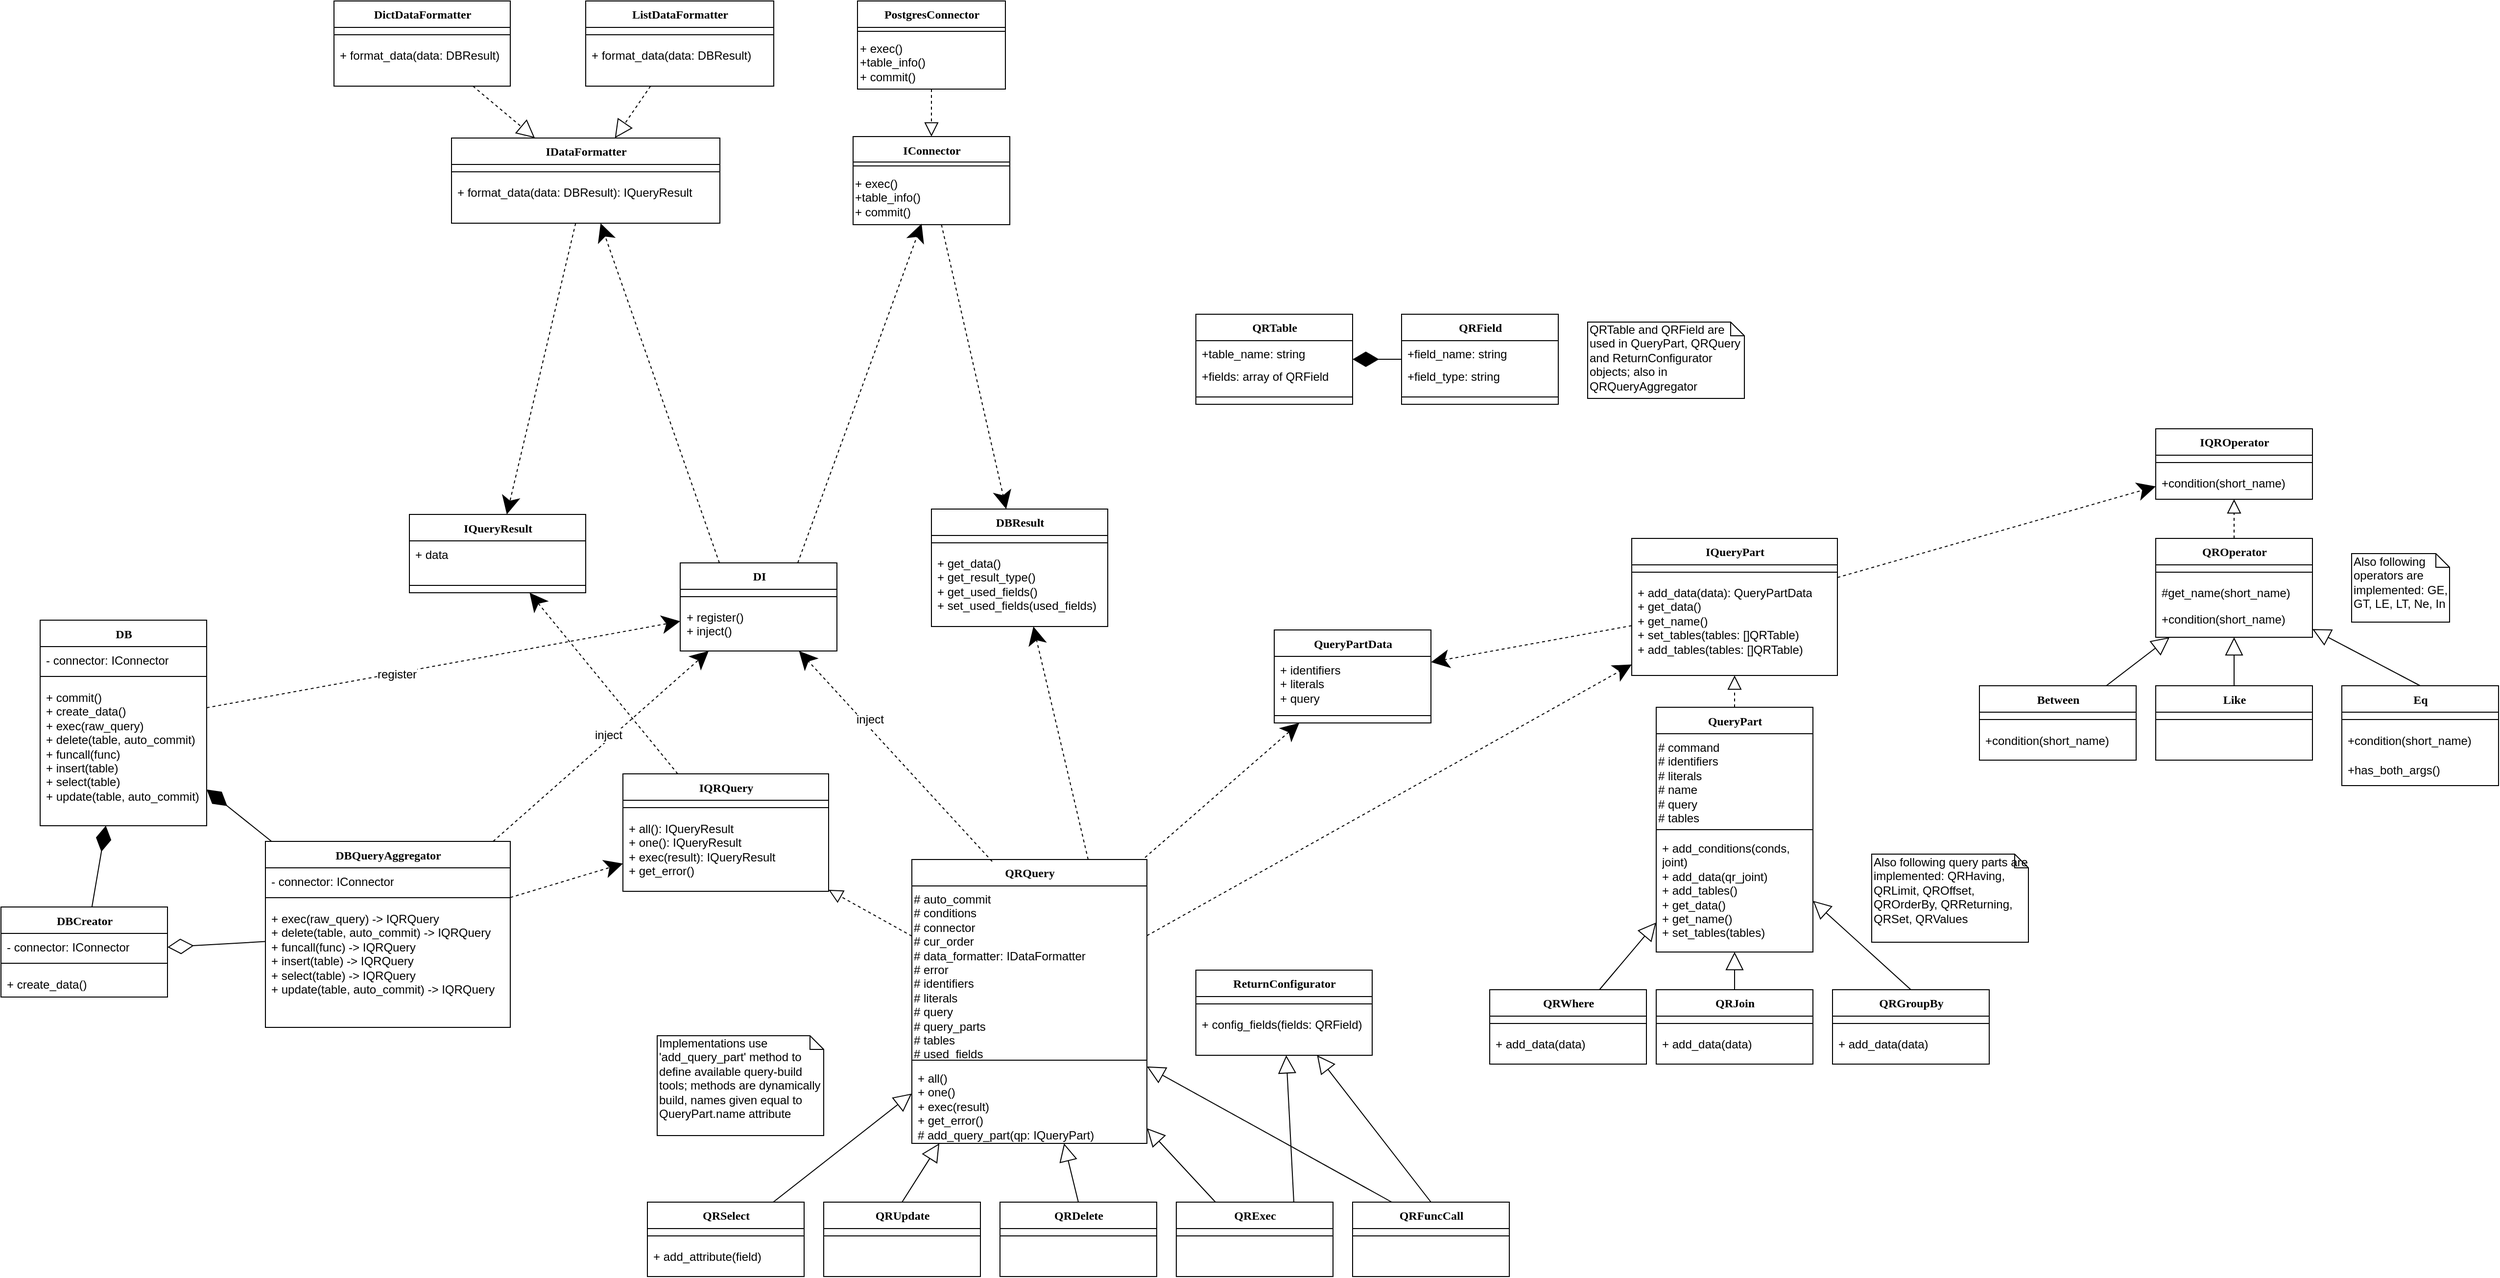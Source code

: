 <mxfile version="12.3.2" type="device" pages="1"><diagram name="Page-1" id="9f46799a-70d6-7492-0946-bef42562c5a5"><mxGraphModel dx="5689" dy="1563" grid="1" gridSize="10" guides="1" tooltips="1" connect="1" arrows="1" fold="1" page="1" pageScale="1" pageWidth="1100" pageHeight="850" background="#ffffff" math="0" shadow="0"><root><mxCell id="0"/><mxCell id="1" parent="0"/><mxCell id="AoSG_NQeipGCP_fkblo--106" value="" style="endArrow=diamondThin;endFill=0;endSize=24;html=1;" edge="1" parent="1" source="AoSG_NQeipGCP_fkblo--92" target="AoSG_NQeipGCP_fkblo--96"><mxGeometry width="160" relative="1" as="geometry"><mxPoint x="-832.789" y="810" as="sourcePoint"/><mxPoint x="-720" y="858" as="targetPoint"/></mxGeometry></mxCell><mxCell id="78961159f06e98e8-17" value="IConnector" style="swimlane;html=1;fontStyle=1;align=center;verticalAlign=top;childLayout=stackLayout;horizontal=1;startSize=26;horizontalStack=0;resizeParent=1;resizeLast=0;collapsible=1;marginBottom=0;swimlaneFillColor=#ffffff;rounded=0;shadow=0;comic=0;labelBackgroundColor=none;strokeWidth=1;fillColor=none;fontFamily=Verdana;fontSize=12" parent="1" vertex="1"><mxGeometry x="-300" y="138.5" width="160" height="90" as="geometry"/></mxCell><mxCell id="78961159f06e98e8-19" value="" style="line;html=1;strokeWidth=1;fillColor=none;align=left;verticalAlign=middle;spacingTop=-1;spacingLeft=3;spacingRight=3;rotatable=0;labelPosition=right;points=[];portConstraint=eastwest;" parent="78961159f06e98e8-17" vertex="1"><mxGeometry y="26" width="160" height="8" as="geometry"/></mxCell><mxCell id="AoSG_NQeipGCP_fkblo--125" value="&lt;span style=&quot;white-space: normal&quot;&gt;+ exec()&lt;br&gt;&lt;/span&gt;&lt;span style=&quot;white-space: normal&quot;&gt;+table_info()&lt;br&gt;&lt;/span&gt;&lt;span style=&quot;white-space: normal&quot;&gt;+ commit()&lt;br&gt;&lt;/span&gt;" style="text;html=1;" vertex="1" parent="78961159f06e98e8-17"><mxGeometry y="34" width="160" height="55" as="geometry"/></mxCell><mxCell id="78961159f06e98e8-30" value="PostgresConnector" style="swimlane;html=1;fontStyle=1;align=center;verticalAlign=top;childLayout=stackLayout;horizontal=1;startSize=27;horizontalStack=0;resizeParent=1;resizeLast=0;collapsible=1;marginBottom=0;swimlaneFillColor=#ffffff;rounded=0;shadow=0;comic=0;labelBackgroundColor=none;strokeWidth=1;fillColor=none;fontFamily=Verdana;fontSize=12" parent="1" vertex="1"><mxGeometry x="-295.5" width="151" height="90" as="geometry"/></mxCell><mxCell id="78961159f06e98e8-38" value="" style="line;html=1;strokeWidth=1;fillColor=none;align=left;verticalAlign=middle;spacingTop=-1;spacingLeft=3;spacingRight=3;rotatable=0;labelPosition=right;points=[];portConstraint=eastwest;" parent="78961159f06e98e8-30" vertex="1"><mxGeometry y="27" width="151" height="8" as="geometry"/></mxCell><mxCell id="OzX6SPmcryVfarEYdQqG-1" value="&lt;span style=&quot;white-space: normal&quot;&gt;+ exec()&lt;br&gt;&lt;/span&gt;&lt;span style=&quot;white-space: normal&quot;&gt;+table_info()&lt;br&gt;&lt;/span&gt;&lt;span style=&quot;white-space: normal&quot;&gt;+ commit()&lt;br&gt;&lt;/span&gt;" style="text;html=1;" parent="78961159f06e98e8-30" vertex="1"><mxGeometry y="35" width="151" height="55" as="geometry"/></mxCell><mxCell id="M8Vhp6seredEpfV7IwEU-5" value="" style="endArrow=block;dashed=1;endFill=0;endSize=12;html=1;" parent="1" source="78961159f06e98e8-30" target="78961159f06e98e8-17" edge="1"><mxGeometry width="160" relative="1" as="geometry"><mxPoint x="-90" y="601" as="sourcePoint"/><mxPoint x="-40" y="534" as="targetPoint"/></mxGeometry></mxCell><mxCell id="M8Vhp6seredEpfV7IwEU-6" value="QRTable" style="swimlane;html=1;fontStyle=1;align=center;verticalAlign=top;childLayout=stackLayout;horizontal=1;startSize=27;horizontalStack=0;resizeParent=1;resizeLast=0;collapsible=1;marginBottom=0;swimlaneFillColor=#ffffff;rounded=0;shadow=0;comic=0;labelBackgroundColor=none;strokeWidth=1;fillColor=none;fontFamily=Verdana;fontSize=12" parent="1" vertex="1"><mxGeometry x="50" y="320" width="160" height="92" as="geometry"/></mxCell><mxCell id="M8Vhp6seredEpfV7IwEU-13" value="+table_name: string" style="text;html=1;strokeColor=none;fillColor=none;align=left;verticalAlign=top;spacingLeft=4;spacingRight=4;whiteSpace=wrap;overflow=hidden;rotatable=0;points=[[0,0.5],[1,0.5]];portConstraint=eastwest;" parent="M8Vhp6seredEpfV7IwEU-6" vertex="1"><mxGeometry y="27" width="160" height="23" as="geometry"/></mxCell><mxCell id="M8Vhp6seredEpfV7IwEU-14" value="+fields: array of QRField" style="text;html=1;strokeColor=none;fillColor=none;align=left;verticalAlign=top;spacingLeft=4;spacingRight=4;whiteSpace=wrap;overflow=hidden;rotatable=0;points=[[0,0.5],[1,0.5]];portConstraint=eastwest;" parent="M8Vhp6seredEpfV7IwEU-6" vertex="1"><mxGeometry y="50" width="160" height="27" as="geometry"/></mxCell><mxCell id="M8Vhp6seredEpfV7IwEU-7" value="" style="line;html=1;strokeWidth=1;fillColor=none;align=left;verticalAlign=middle;spacingTop=-1;spacingLeft=3;spacingRight=3;rotatable=0;labelPosition=right;points=[];portConstraint=eastwest;" parent="M8Vhp6seredEpfV7IwEU-6" vertex="1"><mxGeometry y="77" width="160" height="15" as="geometry"/></mxCell><mxCell id="M8Vhp6seredEpfV7IwEU-16" value="QRField" style="swimlane;html=1;fontStyle=1;align=center;verticalAlign=top;childLayout=stackLayout;horizontal=1;startSize=27;horizontalStack=0;resizeParent=1;resizeLast=0;collapsible=1;marginBottom=0;swimlaneFillColor=#ffffff;rounded=0;shadow=0;comic=0;labelBackgroundColor=none;strokeWidth=1;fillColor=none;fontFamily=Verdana;fontSize=12" parent="1" vertex="1"><mxGeometry x="260" y="320" width="160" height="92" as="geometry"/></mxCell><mxCell id="M8Vhp6seredEpfV7IwEU-17" value="+field_name: string" style="text;html=1;strokeColor=none;fillColor=none;align=left;verticalAlign=top;spacingLeft=4;spacingRight=4;whiteSpace=wrap;overflow=hidden;rotatable=0;points=[[0,0.5],[1,0.5]];portConstraint=eastwest;" parent="M8Vhp6seredEpfV7IwEU-16" vertex="1"><mxGeometry y="27" width="160" height="23" as="geometry"/></mxCell><mxCell id="M8Vhp6seredEpfV7IwEU-18" value="+field_type: string" style="text;html=1;strokeColor=none;fillColor=none;align=left;verticalAlign=top;spacingLeft=4;spacingRight=4;whiteSpace=wrap;overflow=hidden;rotatable=0;points=[[0,0.5],[1,0.5]];portConstraint=eastwest;" parent="M8Vhp6seredEpfV7IwEU-16" vertex="1"><mxGeometry y="50" width="160" height="27" as="geometry"/></mxCell><mxCell id="M8Vhp6seredEpfV7IwEU-20" value="" style="line;html=1;strokeWidth=1;fillColor=none;align=left;verticalAlign=middle;spacingTop=-1;spacingLeft=3;spacingRight=3;rotatable=0;labelPosition=right;points=[];portConstraint=eastwest;" parent="M8Vhp6seredEpfV7IwEU-16" vertex="1"><mxGeometry y="77" width="160" height="15" as="geometry"/></mxCell><mxCell id="M8Vhp6seredEpfV7IwEU-23" value="" style="endArrow=diamondThin;endFill=1;endSize=24;html=1;" parent="1" source="M8Vhp6seredEpfV7IwEU-16" target="M8Vhp6seredEpfV7IwEU-6" edge="1"><mxGeometry width="160" relative="1" as="geometry"><mxPoint x="60" y="372" as="sourcePoint"/><mxPoint x="220" y="372" as="targetPoint"/></mxGeometry></mxCell><mxCell id="M8Vhp6seredEpfV7IwEU-33" value="QROperator" style="swimlane;html=1;fontStyle=1;align=center;verticalAlign=top;childLayout=stackLayout;horizontal=1;startSize=27;horizontalStack=0;resizeParent=1;resizeLast=0;collapsible=1;marginBottom=0;swimlaneFillColor=#ffffff;rounded=0;shadow=0;comic=0;labelBackgroundColor=none;strokeWidth=1;fillColor=none;fontFamily=Verdana;fontSize=12" parent="1" vertex="1"><mxGeometry x="1030" y="549" width="160" height="101" as="geometry"/></mxCell><mxCell id="M8Vhp6seredEpfV7IwEU-37" value="" style="line;html=1;strokeWidth=1;fillColor=none;align=left;verticalAlign=middle;spacingTop=-1;spacingLeft=3;spacingRight=3;rotatable=0;labelPosition=right;points=[];portConstraint=eastwest;" parent="M8Vhp6seredEpfV7IwEU-33" vertex="1"><mxGeometry y="27" width="160" height="15" as="geometry"/></mxCell><mxCell id="M8Vhp6seredEpfV7IwEU-38" value="#get_name(short_name)" style="text;html=1;strokeColor=none;fillColor=none;align=left;verticalAlign=top;spacingLeft=4;spacingRight=4;whiteSpace=wrap;overflow=hidden;rotatable=0;points=[[0,0.5],[1,0.5]];portConstraint=eastwest;" parent="M8Vhp6seredEpfV7IwEU-33" vertex="1"><mxGeometry y="42" width="160" height="27" as="geometry"/></mxCell><mxCell id="M8Vhp6seredEpfV7IwEU-39" value="+condition(short_name)" style="text;html=1;strokeColor=none;fillColor=none;align=left;verticalAlign=top;spacingLeft=4;spacingRight=4;whiteSpace=wrap;overflow=hidden;rotatable=0;points=[[0,0.5],[1,0.5]];portConstraint=eastwest;" parent="M8Vhp6seredEpfV7IwEU-33" vertex="1"><mxGeometry y="69" width="160" height="30" as="geometry"/></mxCell><mxCell id="M8Vhp6seredEpfV7IwEU-40" value="Between" style="swimlane;html=1;fontStyle=1;align=center;verticalAlign=top;childLayout=stackLayout;horizontal=1;startSize=27;horizontalStack=0;resizeParent=1;resizeLast=0;collapsible=1;marginBottom=0;swimlaneFillColor=#ffffff;rounded=0;shadow=0;comic=0;labelBackgroundColor=none;strokeWidth=1;fillColor=none;fontFamily=Verdana;fontSize=12" parent="1" vertex="1"><mxGeometry x="850" y="699.5" width="160" height="76" as="geometry"/></mxCell><mxCell id="M8Vhp6seredEpfV7IwEU-43" value="" style="line;html=1;strokeWidth=1;fillColor=none;align=left;verticalAlign=middle;spacingTop=-1;spacingLeft=3;spacingRight=3;rotatable=0;labelPosition=right;points=[];portConstraint=eastwest;" parent="M8Vhp6seredEpfV7IwEU-40" vertex="1"><mxGeometry y="27" width="160" height="15" as="geometry"/></mxCell><mxCell id="M8Vhp6seredEpfV7IwEU-45" value="+condition(short_name)" style="text;html=1;strokeColor=none;fillColor=none;align=left;verticalAlign=top;spacingLeft=4;spacingRight=4;whiteSpace=wrap;overflow=hidden;rotatable=0;points=[[0,0.5],[1,0.5]];portConstraint=eastwest;" parent="M8Vhp6seredEpfV7IwEU-40" vertex="1"><mxGeometry y="42" width="160" height="30" as="geometry"/></mxCell><mxCell id="OzX6SPmcryVfarEYdQqG-2" value="IQROperator" style="swimlane;html=1;fontStyle=1;align=center;verticalAlign=top;childLayout=stackLayout;horizontal=1;startSize=27;horizontalStack=0;resizeParent=1;resizeLast=0;collapsible=1;marginBottom=0;swimlaneFillColor=#ffffff;rounded=0;shadow=0;comic=0;labelBackgroundColor=none;strokeWidth=1;fillColor=none;fontFamily=Verdana;fontSize=12" parent="1" vertex="1"><mxGeometry x="1030" y="437" width="160" height="72" as="geometry"/></mxCell><mxCell id="OzX6SPmcryVfarEYdQqG-5" value="" style="line;html=1;strokeWidth=1;fillColor=none;align=left;verticalAlign=middle;spacingTop=-1;spacingLeft=3;spacingRight=3;rotatable=0;labelPosition=right;points=[];portConstraint=eastwest;" parent="OzX6SPmcryVfarEYdQqG-2" vertex="1"><mxGeometry y="27" width="160" height="15" as="geometry"/></mxCell><mxCell id="OzX6SPmcryVfarEYdQqG-7" value="+condition(short_name)" style="text;html=1;strokeColor=none;fillColor=none;align=left;verticalAlign=top;spacingLeft=4;spacingRight=4;whiteSpace=wrap;overflow=hidden;rotatable=0;points=[[0,0.5],[1,0.5]];portConstraint=eastwest;" parent="OzX6SPmcryVfarEYdQqG-2" vertex="1"><mxGeometry y="42" width="160" height="28" as="geometry"/></mxCell><mxCell id="OzX6SPmcryVfarEYdQqG-8" value="" style="endArrow=block;dashed=1;endFill=0;endSize=12;html=1;" parent="1" source="M8Vhp6seredEpfV7IwEU-33" target="OzX6SPmcryVfarEYdQqG-2" edge="1"><mxGeometry width="160" relative="1" as="geometry"><mxPoint x="1310" y="499" as="sourcePoint"/><mxPoint x="1320" y="626" as="targetPoint"/></mxGeometry></mxCell><mxCell id="OzX6SPmcryVfarEYdQqG-13" value="" style="endArrow=block;endSize=16;endFill=0;html=1;" parent="1" source="M8Vhp6seredEpfV7IwEU-40" target="M8Vhp6seredEpfV7IwEU-33" edge="1"><mxGeometry width="160" relative="1" as="geometry"><mxPoint x="1240" y="746" as="sourcePoint"/><mxPoint x="1400" y="746" as="targetPoint"/></mxGeometry></mxCell><mxCell id="OzX6SPmcryVfarEYdQqG-14" value="Eq" style="swimlane;html=1;fontStyle=1;align=center;verticalAlign=top;childLayout=stackLayout;horizontal=1;startSize=27;horizontalStack=0;resizeParent=1;resizeLast=0;collapsible=1;marginBottom=0;swimlaneFillColor=#ffffff;rounded=0;shadow=0;comic=0;labelBackgroundColor=none;strokeWidth=1;fillColor=none;fontFamily=Verdana;fontSize=12" parent="1" vertex="1"><mxGeometry x="1220" y="699.5" width="160" height="102" as="geometry"/></mxCell><mxCell id="OzX6SPmcryVfarEYdQqG-15" value="" style="line;html=1;strokeWidth=1;fillColor=none;align=left;verticalAlign=middle;spacingTop=-1;spacingLeft=3;spacingRight=3;rotatable=0;labelPosition=right;points=[];portConstraint=eastwest;" parent="OzX6SPmcryVfarEYdQqG-14" vertex="1"><mxGeometry y="27" width="160" height="15" as="geometry"/></mxCell><mxCell id="OzX6SPmcryVfarEYdQqG-16" value="+condition(short_name)" style="text;html=1;strokeColor=none;fillColor=none;align=left;verticalAlign=top;spacingLeft=4;spacingRight=4;whiteSpace=wrap;overflow=hidden;rotatable=0;points=[[0,0.5],[1,0.5]];portConstraint=eastwest;" parent="OzX6SPmcryVfarEYdQqG-14" vertex="1"><mxGeometry y="42" width="160" height="30" as="geometry"/></mxCell><mxCell id="AoSG_NQeipGCP_fkblo--1" value="+has_both_args()" style="text;html=1;strokeColor=none;fillColor=none;align=left;verticalAlign=top;spacingLeft=4;spacingRight=4;whiteSpace=wrap;overflow=hidden;rotatable=0;points=[[0,0.5],[1,0.5]];portConstraint=eastwest;" vertex="1" parent="OzX6SPmcryVfarEYdQqG-14"><mxGeometry y="72" width="160" height="30" as="geometry"/></mxCell><mxCell id="OzX6SPmcryVfarEYdQqG-18" value="" style="endArrow=block;endSize=16;endFill=0;html=1;exitX=0.5;exitY=0;exitDx=0;exitDy=0;" parent="1" source="OzX6SPmcryVfarEYdQqG-14" target="M8Vhp6seredEpfV7IwEU-33" edge="1"><mxGeometry width="160" relative="1" as="geometry"><mxPoint x="1070.756" y="796" as="sourcePoint"/><mxPoint x="1085" y="747" as="targetPoint"/></mxGeometry></mxCell><mxCell id="AoSG_NQeipGCP_fkblo--2" value="Like" style="swimlane;html=1;fontStyle=1;align=center;verticalAlign=top;childLayout=stackLayout;horizontal=1;startSize=27;horizontalStack=0;resizeParent=1;resizeLast=0;collapsible=1;marginBottom=0;swimlaneFillColor=#ffffff;rounded=0;shadow=0;comic=0;labelBackgroundColor=none;strokeWidth=1;fillColor=none;fontFamily=Verdana;fontSize=12" vertex="1" parent="1"><mxGeometry x="1030" y="699.5" width="160" height="76" as="geometry"/></mxCell><mxCell id="AoSG_NQeipGCP_fkblo--3" value="" style="line;html=1;strokeWidth=1;fillColor=none;align=left;verticalAlign=middle;spacingTop=-1;spacingLeft=3;spacingRight=3;rotatable=0;labelPosition=right;points=[];portConstraint=eastwest;" vertex="1" parent="AoSG_NQeipGCP_fkblo--2"><mxGeometry y="27" width="160" height="15" as="geometry"/></mxCell><mxCell id="AoSG_NQeipGCP_fkblo--6" value="" style="endArrow=block;endSize=16;endFill=0;html=1;exitX=0.5;exitY=0;exitDx=0;exitDy=0;" edge="1" parent="1" source="AoSG_NQeipGCP_fkblo--2" target="M8Vhp6seredEpfV7IwEU-33"><mxGeometry width="160" relative="1" as="geometry"><mxPoint x="1150.0" y="812" as="sourcePoint"/><mxPoint x="1085.897" y="687" as="targetPoint"/></mxGeometry></mxCell><mxCell id="AoSG_NQeipGCP_fkblo--7" value="DBResult" style="swimlane;html=1;fontStyle=1;align=center;verticalAlign=top;childLayout=stackLayout;horizontal=1;startSize=27;horizontalStack=0;resizeParent=1;resizeLast=0;collapsible=1;marginBottom=0;swimlaneFillColor=#ffffff;rounded=0;shadow=0;comic=0;labelBackgroundColor=none;strokeWidth=1;fillColor=none;fontFamily=Verdana;fontSize=12" vertex="1" parent="1"><mxGeometry x="-220" y="519" width="180" height="120" as="geometry"/></mxCell><mxCell id="AoSG_NQeipGCP_fkblo--8" value="" style="line;html=1;strokeWidth=1;fillColor=none;align=left;verticalAlign=middle;spacingTop=-1;spacingLeft=3;spacingRight=3;rotatable=0;labelPosition=right;points=[];portConstraint=eastwest;" vertex="1" parent="AoSG_NQeipGCP_fkblo--7"><mxGeometry y="27" width="180" height="15" as="geometry"/></mxCell><mxCell id="AoSG_NQeipGCP_fkblo--9" value="+ get_data()&lt;br&gt;+ get_result_type()&lt;br&gt;+ get_used_fields()&lt;br&gt;+ set_used_fields(used_fields)" style="text;html=1;strokeColor=none;fillColor=none;align=left;verticalAlign=top;spacingLeft=4;spacingRight=4;whiteSpace=wrap;overflow=hidden;rotatable=0;points=[[0,0.5],[1,0.5]];portConstraint=eastwest;" vertex="1" parent="AoSG_NQeipGCP_fkblo--7"><mxGeometry y="42" width="180" height="78" as="geometry"/></mxCell><mxCell id="AoSG_NQeipGCP_fkblo--10" value="QueryPart" style="swimlane;html=1;fontStyle=1;align=center;verticalAlign=top;childLayout=stackLayout;horizontal=1;startSize=27;horizontalStack=0;resizeParent=1;resizeLast=0;collapsible=1;marginBottom=0;swimlaneFillColor=#ffffff;rounded=0;shadow=0;comic=0;labelBackgroundColor=none;strokeWidth=1;fillColor=none;fontFamily=Verdana;fontSize=12" vertex="1" parent="1"><mxGeometry x="520" y="721.5" width="160" height="250" as="geometry"/></mxCell><mxCell id="AoSG_NQeipGCP_fkblo--30" value="# command&lt;br&gt;# identifiers&lt;br&gt;# literals&lt;br&gt;# name&lt;br&gt;# query&lt;br&gt;# tables" style="text;html=1;" vertex="1" parent="AoSG_NQeipGCP_fkblo--10"><mxGeometry y="27" width="160" height="93" as="geometry"/></mxCell><mxCell id="AoSG_NQeipGCP_fkblo--11" value="" style="line;html=1;strokeWidth=1;fillColor=none;align=left;verticalAlign=middle;spacingTop=-1;spacingLeft=3;spacingRight=3;rotatable=0;labelPosition=right;points=[];portConstraint=eastwest;" vertex="1" parent="AoSG_NQeipGCP_fkblo--10"><mxGeometry y="120" width="160" height="10" as="geometry"/></mxCell><mxCell id="AoSG_NQeipGCP_fkblo--12" value="+ add_conditions(conds, joint)&lt;br&gt;+ add_data(qr_joint)&lt;br&gt;+ add_tables()&lt;br&gt;+ get_data()&lt;br&gt;+ get_name()&lt;br&gt;+ set_tables(tables)" style="text;html=1;strokeColor=none;fillColor=none;align=left;verticalAlign=top;spacingLeft=4;spacingRight=4;whiteSpace=wrap;overflow=hidden;rotatable=0;points=[[0,0.5],[1,0.5]];portConstraint=eastwest;" vertex="1" parent="AoSG_NQeipGCP_fkblo--10"><mxGeometry y="130" width="160" height="110" as="geometry"/></mxCell><mxCell id="AoSG_NQeipGCP_fkblo--14" value="QRWhere" style="swimlane;html=1;fontStyle=1;align=center;verticalAlign=top;childLayout=stackLayout;horizontal=1;startSize=27;horizontalStack=0;resizeParent=1;resizeLast=0;collapsible=1;marginBottom=0;swimlaneFillColor=#ffffff;rounded=0;shadow=0;comic=0;labelBackgroundColor=none;strokeWidth=1;fillColor=none;fontFamily=Verdana;fontSize=12" vertex="1" parent="1"><mxGeometry x="350" y="1010" width="160" height="76" as="geometry"/></mxCell><mxCell id="AoSG_NQeipGCP_fkblo--15" value="" style="line;html=1;strokeWidth=1;fillColor=none;align=left;verticalAlign=middle;spacingTop=-1;spacingLeft=3;spacingRight=3;rotatable=0;labelPosition=right;points=[];portConstraint=eastwest;" vertex="1" parent="AoSG_NQeipGCP_fkblo--14"><mxGeometry y="27" width="160" height="15" as="geometry"/></mxCell><mxCell id="AoSG_NQeipGCP_fkblo--16" value="+ add_data(data)" style="text;html=1;strokeColor=none;fillColor=none;align=left;verticalAlign=top;spacingLeft=4;spacingRight=4;whiteSpace=wrap;overflow=hidden;rotatable=0;points=[[0,0.5],[1,0.5]];portConstraint=eastwest;" vertex="1" parent="AoSG_NQeipGCP_fkblo--14"><mxGeometry y="42" width="160" height="30" as="geometry"/></mxCell><mxCell id="AoSG_NQeipGCP_fkblo--17" value="IQueryPart" style="swimlane;html=1;fontStyle=1;align=center;verticalAlign=top;childLayout=stackLayout;horizontal=1;startSize=27;horizontalStack=0;resizeParent=1;resizeLast=0;collapsible=1;marginBottom=0;swimlaneFillColor=#ffffff;rounded=0;shadow=0;comic=0;labelBackgroundColor=none;strokeWidth=1;fillColor=none;fontFamily=Verdana;fontSize=12" vertex="1" parent="1"><mxGeometry x="495" y="549" width="210" height="140" as="geometry"/></mxCell><mxCell id="AoSG_NQeipGCP_fkblo--18" value="" style="line;html=1;strokeWidth=1;fillColor=none;align=left;verticalAlign=middle;spacingTop=-1;spacingLeft=3;spacingRight=3;rotatable=0;labelPosition=right;points=[];portConstraint=eastwest;" vertex="1" parent="AoSG_NQeipGCP_fkblo--17"><mxGeometry y="27" width="210" height="15" as="geometry"/></mxCell><mxCell id="AoSG_NQeipGCP_fkblo--19" value="+ add_data(data): QueryPartData&lt;br&gt;+ get_data()&lt;br&gt;+ get_name()&lt;br&gt;+ set_tables(tables: []QRTable)&lt;br&gt;+ add_tables(tables: []QRTable)" style="text;html=1;strokeColor=none;fillColor=none;align=left;verticalAlign=top;spacingLeft=4;spacingRight=4;whiteSpace=wrap;overflow=hidden;rotatable=0;points=[[0,0.5],[1,0.5]];portConstraint=eastwest;" vertex="1" parent="AoSG_NQeipGCP_fkblo--17"><mxGeometry y="42" width="210" height="98" as="geometry"/></mxCell><mxCell id="AoSG_NQeipGCP_fkblo--20" value="" style="endArrow=block;dashed=1;endFill=0;endSize=12;html=1;" edge="1" parent="1" source="AoSG_NQeipGCP_fkblo--10" target="AoSG_NQeipGCP_fkblo--17"><mxGeometry width="160" relative="1" as="geometry"><mxPoint x="800" y="733.5" as="sourcePoint"/><mxPoint x="810" y="860.5" as="targetPoint"/></mxGeometry></mxCell><mxCell id="AoSG_NQeipGCP_fkblo--21" value="" style="endArrow=block;endSize=16;endFill=0;html=1;" edge="1" parent="1" source="AoSG_NQeipGCP_fkblo--14" target="AoSG_NQeipGCP_fkblo--10"><mxGeometry width="160" relative="1" as="geometry"><mxPoint x="730" y="980.5" as="sourcePoint"/><mxPoint x="890" y="980.5" as="targetPoint"/></mxGeometry></mxCell><mxCell id="AoSG_NQeipGCP_fkblo--27" value="QRJoin" style="swimlane;html=1;fontStyle=1;align=center;verticalAlign=top;childLayout=stackLayout;horizontal=1;startSize=27;horizontalStack=0;resizeParent=1;resizeLast=0;collapsible=1;marginBottom=0;swimlaneFillColor=#ffffff;rounded=0;shadow=0;comic=0;labelBackgroundColor=none;strokeWidth=1;fillColor=none;fontFamily=Verdana;fontSize=12" vertex="1" parent="1"><mxGeometry x="520" y="1010" width="160" height="76" as="geometry"/></mxCell><mxCell id="AoSG_NQeipGCP_fkblo--28" value="" style="line;html=1;strokeWidth=1;fillColor=none;align=left;verticalAlign=middle;spacingTop=-1;spacingLeft=3;spacingRight=3;rotatable=0;labelPosition=right;points=[];portConstraint=eastwest;" vertex="1" parent="AoSG_NQeipGCP_fkblo--27"><mxGeometry y="27" width="160" height="15" as="geometry"/></mxCell><mxCell id="AoSG_NQeipGCP_fkblo--31" value="+ add_data(data)" style="text;html=1;strokeColor=none;fillColor=none;align=left;verticalAlign=top;spacingLeft=4;spacingRight=4;whiteSpace=wrap;overflow=hidden;rotatable=0;points=[[0,0.5],[1,0.5]];portConstraint=eastwest;" vertex="1" parent="AoSG_NQeipGCP_fkblo--27"><mxGeometry y="42" width="160" height="30" as="geometry"/></mxCell><mxCell id="AoSG_NQeipGCP_fkblo--29" value="" style="endArrow=block;endSize=16;endFill=0;html=1;exitX=0.5;exitY=0;exitDx=0;exitDy=0;" edge="1" parent="1" source="AoSG_NQeipGCP_fkblo--27" target="AoSG_NQeipGCP_fkblo--10"><mxGeometry width="160" relative="1" as="geometry"><mxPoint x="640.0" y="1046.5" as="sourcePoint"/><mxPoint x="575.897" y="921.5" as="targetPoint"/></mxGeometry></mxCell><mxCell id="AoSG_NQeipGCP_fkblo--32" value="QRGroupBy" style="swimlane;html=1;fontStyle=1;align=center;verticalAlign=top;childLayout=stackLayout;horizontal=1;startSize=27;horizontalStack=0;resizeParent=1;resizeLast=0;collapsible=1;marginBottom=0;swimlaneFillColor=#ffffff;rounded=0;shadow=0;comic=0;labelBackgroundColor=none;strokeWidth=1;fillColor=none;fontFamily=Verdana;fontSize=12" vertex="1" parent="1"><mxGeometry x="700" y="1010" width="160" height="76" as="geometry"/></mxCell><mxCell id="AoSG_NQeipGCP_fkblo--33" value="" style="line;html=1;strokeWidth=1;fillColor=none;align=left;verticalAlign=middle;spacingTop=-1;spacingLeft=3;spacingRight=3;rotatable=0;labelPosition=right;points=[];portConstraint=eastwest;" vertex="1" parent="AoSG_NQeipGCP_fkblo--32"><mxGeometry y="27" width="160" height="15" as="geometry"/></mxCell><mxCell id="AoSG_NQeipGCP_fkblo--34" value="+ add_data(data)" style="text;html=1;strokeColor=none;fillColor=none;align=left;verticalAlign=top;spacingLeft=4;spacingRight=4;whiteSpace=wrap;overflow=hidden;rotatable=0;points=[[0,0.5],[1,0.5]];portConstraint=eastwest;" vertex="1" parent="AoSG_NQeipGCP_fkblo--32"><mxGeometry y="42" width="160" height="30" as="geometry"/></mxCell><mxCell id="AoSG_NQeipGCP_fkblo--35" value="" style="endArrow=block;endSize=16;endFill=0;html=1;exitX=0.5;exitY=0;exitDx=0;exitDy=0;" edge="1" parent="1" source="AoSG_NQeipGCP_fkblo--32" target="AoSG_NQeipGCP_fkblo--10"><mxGeometry width="160" relative="1" as="geometry"><mxPoint x="670" y="1020" as="sourcePoint"/><mxPoint x="655.872" y="981.5" as="targetPoint"/></mxGeometry></mxCell><mxCell id="AoSG_NQeipGCP_fkblo--36" value="Also following operators are implemented: GE, GT, LE, LT, Ne, In" style="shape=note;whiteSpace=wrap;html=1;size=14;verticalAlign=top;align=left;spacingTop=-6;" vertex="1" parent="1"><mxGeometry x="1230" y="564.5" width="100" height="70" as="geometry"/></mxCell><mxCell id="AoSG_NQeipGCP_fkblo--38" value="Also following query parts are implemented: QRHaving, QRLimit, QROffset, QROrderBy, QRReturning, QRSet, QRValues&amp;nbsp;" style="shape=note;whiteSpace=wrap;html=1;size=14;verticalAlign=top;align=left;spacingTop=-6;" vertex="1" parent="1"><mxGeometry x="740" y="871.5" width="160" height="90" as="geometry"/></mxCell><mxCell id="AoSG_NQeipGCP_fkblo--39" value="QRQuery" style="swimlane;html=1;fontStyle=1;align=center;verticalAlign=top;childLayout=stackLayout;horizontal=1;startSize=27;horizontalStack=0;resizeParent=1;resizeLast=0;collapsible=1;marginBottom=0;swimlaneFillColor=#ffffff;rounded=0;shadow=0;comic=0;labelBackgroundColor=none;strokeWidth=1;fillColor=none;fontFamily=Verdana;fontSize=12" vertex="1" parent="1"><mxGeometry x="-240" y="877" width="240" height="290" as="geometry"/></mxCell><mxCell id="AoSG_NQeipGCP_fkblo--40" value="# auto_commit&lt;br&gt;# conditions&lt;br&gt;# connector&lt;br&gt;# cur_order&lt;br&gt;# data_formatter: IDataFormatter&lt;br&gt;# error&lt;br&gt;# identifiers&lt;br&gt;# literals&lt;br&gt;# query&lt;br&gt;# query_parts&lt;br&gt;# tables&lt;br&gt;# used_fields" style="text;html=1;" vertex="1" parent="AoSG_NQeipGCP_fkblo--39"><mxGeometry y="27" width="240" height="173" as="geometry"/></mxCell><mxCell id="AoSG_NQeipGCP_fkblo--41" value="" style="line;html=1;strokeWidth=1;fillColor=none;align=left;verticalAlign=middle;spacingTop=-1;spacingLeft=3;spacingRight=3;rotatable=0;labelPosition=right;points=[];portConstraint=eastwest;" vertex="1" parent="AoSG_NQeipGCP_fkblo--39"><mxGeometry y="200" width="240" height="10" as="geometry"/></mxCell><mxCell id="AoSG_NQeipGCP_fkblo--42" value="+ all()&lt;br&gt;+ one()&lt;br&gt;+ exec(result)&lt;br&gt;+ get_error()&lt;br&gt;# add_query_part(qp: IQueryPart)" style="text;html=1;strokeColor=none;fillColor=none;align=left;verticalAlign=top;spacingLeft=4;spacingRight=4;whiteSpace=wrap;overflow=hidden;rotatable=0;points=[[0,0.5],[1,0.5]];portConstraint=eastwest;" vertex="1" parent="AoSG_NQeipGCP_fkblo--39"><mxGeometry y="210" width="240" height="80" as="geometry"/></mxCell><mxCell id="AoSG_NQeipGCP_fkblo--43" value="QRSelect" style="swimlane;html=1;fontStyle=1;align=center;verticalAlign=top;childLayout=stackLayout;horizontal=1;startSize=27;horizontalStack=0;resizeParent=1;resizeLast=0;collapsible=1;marginBottom=0;swimlaneFillColor=#ffffff;rounded=0;shadow=0;comic=0;labelBackgroundColor=none;strokeWidth=1;fillColor=none;fontFamily=Verdana;fontSize=12" vertex="1" parent="1"><mxGeometry x="-510" y="1227" width="160" height="76" as="geometry"/></mxCell><mxCell id="AoSG_NQeipGCP_fkblo--44" value="" style="line;html=1;strokeWidth=1;fillColor=none;align=left;verticalAlign=middle;spacingTop=-1;spacingLeft=3;spacingRight=3;rotatable=0;labelPosition=right;points=[];portConstraint=eastwest;" vertex="1" parent="AoSG_NQeipGCP_fkblo--43"><mxGeometry y="27" width="160" height="15" as="geometry"/></mxCell><mxCell id="AoSG_NQeipGCP_fkblo--45" value="+ add_attribute(field)" style="text;html=1;strokeColor=none;fillColor=none;align=left;verticalAlign=top;spacingLeft=4;spacingRight=4;whiteSpace=wrap;overflow=hidden;rotatable=0;points=[[0,0.5],[1,0.5]];portConstraint=eastwest;" vertex="1" parent="AoSG_NQeipGCP_fkblo--43"><mxGeometry y="42" width="160" height="30" as="geometry"/></mxCell><mxCell id="AoSG_NQeipGCP_fkblo--46" value="IQRQuery" style="swimlane;html=1;fontStyle=1;align=center;verticalAlign=top;childLayout=stackLayout;horizontal=1;startSize=27;horizontalStack=0;resizeParent=1;resizeLast=0;collapsible=1;marginBottom=0;swimlaneFillColor=#ffffff;rounded=0;shadow=0;comic=0;labelBackgroundColor=none;strokeWidth=1;fillColor=none;fontFamily=Verdana;fontSize=12" vertex="1" parent="1"><mxGeometry x="-535" y="789.5" width="210" height="120" as="geometry"/></mxCell><mxCell id="AoSG_NQeipGCP_fkblo--47" value="" style="line;html=1;strokeWidth=1;fillColor=none;align=left;verticalAlign=middle;spacingTop=-1;spacingLeft=3;spacingRight=3;rotatable=0;labelPosition=right;points=[];portConstraint=eastwest;" vertex="1" parent="AoSG_NQeipGCP_fkblo--46"><mxGeometry y="27" width="210" height="15" as="geometry"/></mxCell><mxCell id="AoSG_NQeipGCP_fkblo--48" value="+ all(): IQueryResult&lt;br&gt;+ one(): IQueryResult&lt;br&gt;+ exec(result): IQueryResult&lt;br&gt;+ get_error()" style="text;html=1;strokeColor=none;fillColor=none;align=left;verticalAlign=top;spacingLeft=4;spacingRight=4;whiteSpace=wrap;overflow=hidden;rotatable=0;points=[[0,0.5],[1,0.5]];portConstraint=eastwest;" vertex="1" parent="AoSG_NQeipGCP_fkblo--46"><mxGeometry y="42" width="210" height="78" as="geometry"/></mxCell><mxCell id="AoSG_NQeipGCP_fkblo--49" value="" style="endArrow=block;dashed=1;endFill=0;endSize=12;html=1;" edge="1" parent="1" source="AoSG_NQeipGCP_fkblo--39" target="AoSG_NQeipGCP_fkblo--46"><mxGeometry width="160" relative="1" as="geometry"><mxPoint x="40" y="889" as="sourcePoint"/><mxPoint x="50" y="1016" as="targetPoint"/></mxGeometry></mxCell><mxCell id="AoSG_NQeipGCP_fkblo--50" value="" style="endArrow=block;endSize=16;endFill=0;html=1;" edge="1" parent="1" source="AoSG_NQeipGCP_fkblo--43" target="AoSG_NQeipGCP_fkblo--39"><mxGeometry width="160" relative="1" as="geometry"><mxPoint x="-30" y="1136" as="sourcePoint"/><mxPoint x="130" y="1136" as="targetPoint"/></mxGeometry></mxCell><mxCell id="AoSG_NQeipGCP_fkblo--51" value="QRUpdate" style="swimlane;html=1;fontStyle=1;align=center;verticalAlign=top;childLayout=stackLayout;horizontal=1;startSize=27;horizontalStack=0;resizeParent=1;resizeLast=0;collapsible=1;marginBottom=0;swimlaneFillColor=#ffffff;rounded=0;shadow=0;comic=0;labelBackgroundColor=none;strokeWidth=1;fillColor=none;fontFamily=Verdana;fontSize=12" vertex="1" parent="1"><mxGeometry x="-330" y="1227" width="160" height="76" as="geometry"/></mxCell><mxCell id="AoSG_NQeipGCP_fkblo--52" value="" style="line;html=1;strokeWidth=1;fillColor=none;align=left;verticalAlign=middle;spacingTop=-1;spacingLeft=3;spacingRight=3;rotatable=0;labelPosition=right;points=[];portConstraint=eastwest;" vertex="1" parent="AoSG_NQeipGCP_fkblo--51"><mxGeometry y="27" width="160" height="15" as="geometry"/></mxCell><mxCell id="AoSG_NQeipGCP_fkblo--54" value="" style="endArrow=block;endSize=16;endFill=0;html=1;exitX=0.5;exitY=0;exitDx=0;exitDy=0;" edge="1" parent="1" source="AoSG_NQeipGCP_fkblo--51" target="AoSG_NQeipGCP_fkblo--39"><mxGeometry width="160" relative="1" as="geometry"><mxPoint x="-120.0" y="1202" as="sourcePoint"/><mxPoint x="-184.103" y="1077" as="targetPoint"/></mxGeometry></mxCell><mxCell id="AoSG_NQeipGCP_fkblo--55" value="QRDelete" style="swimlane;html=1;fontStyle=1;align=center;verticalAlign=top;childLayout=stackLayout;horizontal=1;startSize=27;horizontalStack=0;resizeParent=1;resizeLast=0;collapsible=1;marginBottom=0;swimlaneFillColor=#ffffff;rounded=0;shadow=0;comic=0;labelBackgroundColor=none;strokeWidth=1;fillColor=none;fontFamily=Verdana;fontSize=12" vertex="1" parent="1"><mxGeometry x="-150" y="1227" width="160" height="76" as="geometry"/></mxCell><mxCell id="AoSG_NQeipGCP_fkblo--56" value="" style="line;html=1;strokeWidth=1;fillColor=none;align=left;verticalAlign=middle;spacingTop=-1;spacingLeft=3;spacingRight=3;rotatable=0;labelPosition=right;points=[];portConstraint=eastwest;" vertex="1" parent="AoSG_NQeipGCP_fkblo--55"><mxGeometry y="27" width="160" height="15" as="geometry"/></mxCell><mxCell id="AoSG_NQeipGCP_fkblo--58" value="" style="endArrow=block;endSize=16;endFill=0;html=1;exitX=0.5;exitY=0;exitDx=0;exitDy=0;" edge="1" parent="1" source="AoSG_NQeipGCP_fkblo--55" target="AoSG_NQeipGCP_fkblo--39"><mxGeometry width="160" relative="1" as="geometry"><mxPoint x="-90" y="1175.5" as="sourcePoint"/><mxPoint x="-104.128" y="1137" as="targetPoint"/></mxGeometry></mxCell><mxCell id="AoSG_NQeipGCP_fkblo--60" value="QRExec" style="swimlane;html=1;fontStyle=1;align=center;verticalAlign=top;childLayout=stackLayout;horizontal=1;startSize=27;horizontalStack=0;resizeParent=1;resizeLast=0;collapsible=1;marginBottom=0;swimlaneFillColor=#ffffff;rounded=0;shadow=0;comic=0;labelBackgroundColor=none;strokeWidth=1;fillColor=none;fontFamily=Verdana;fontSize=12" vertex="1" parent="1"><mxGeometry x="30" y="1227" width="160" height="76" as="geometry"/></mxCell><mxCell id="AoSG_NQeipGCP_fkblo--61" value="" style="line;html=1;strokeWidth=1;fillColor=none;align=left;verticalAlign=middle;spacingTop=-1;spacingLeft=3;spacingRight=3;rotatable=0;labelPosition=right;points=[];portConstraint=eastwest;" vertex="1" parent="AoSG_NQeipGCP_fkblo--60"><mxGeometry y="27" width="160" height="15" as="geometry"/></mxCell><mxCell id="AoSG_NQeipGCP_fkblo--62" value="" style="endArrow=block;endSize=16;endFill=0;html=1;exitX=0.25;exitY=0;exitDx=0;exitDy=0;" edge="1" parent="1" source="AoSG_NQeipGCP_fkblo--60" target="AoSG_NQeipGCP_fkblo--39"><mxGeometry width="160" relative="1" as="geometry"><mxPoint x="30" y="1247.0" as="sourcePoint"/><mxPoint x="-15.581" y="1177.0" as="targetPoint"/></mxGeometry></mxCell><mxCell id="AoSG_NQeipGCP_fkblo--63" value="ReturnConfigurator&lt;br&gt;" style="swimlane;html=1;fontStyle=1;align=center;verticalAlign=top;childLayout=stackLayout;horizontal=1;startSize=27;horizontalStack=0;resizeParent=1;resizeLast=0;collapsible=1;marginBottom=0;swimlaneFillColor=#ffffff;rounded=0;shadow=0;comic=0;labelBackgroundColor=none;strokeWidth=1;fillColor=none;fontFamily=Verdana;fontSize=12" vertex="1" parent="1"><mxGeometry x="50" y="990" width="180" height="87" as="geometry"/></mxCell><mxCell id="AoSG_NQeipGCP_fkblo--64" value="" style="line;html=1;strokeWidth=1;fillColor=none;align=left;verticalAlign=middle;spacingTop=-1;spacingLeft=3;spacingRight=3;rotatable=0;labelPosition=right;points=[];portConstraint=eastwest;" vertex="1" parent="AoSG_NQeipGCP_fkblo--63"><mxGeometry y="27" width="180" height="15" as="geometry"/></mxCell><mxCell id="AoSG_NQeipGCP_fkblo--65" value="+ config_fields(fields: QRField)" style="text;html=1;strokeColor=none;fillColor=none;align=left;verticalAlign=top;spacingLeft=4;spacingRight=4;whiteSpace=wrap;overflow=hidden;rotatable=0;points=[[0,0.5],[1,0.5]];portConstraint=eastwest;" vertex="1" parent="AoSG_NQeipGCP_fkblo--63"><mxGeometry y="42" width="180" height="28" as="geometry"/></mxCell><mxCell id="AoSG_NQeipGCP_fkblo--66" value="" style="endArrow=block;endSize=16;endFill=0;html=1;exitX=0.75;exitY=0;exitDx=0;exitDy=0;" edge="1" parent="1" source="AoSG_NQeipGCP_fkblo--60" target="AoSG_NQeipGCP_fkblo--63"><mxGeometry width="160" relative="1" as="geometry"><mxPoint x="200" y="1199" as="sourcePoint"/><mxPoint x="10" y="1096.645" as="targetPoint"/></mxGeometry></mxCell><mxCell id="AoSG_NQeipGCP_fkblo--67" value="QRFuncCall" style="swimlane;html=1;fontStyle=1;align=center;verticalAlign=top;childLayout=stackLayout;horizontal=1;startSize=27;horizontalStack=0;resizeParent=1;resizeLast=0;collapsible=1;marginBottom=0;swimlaneFillColor=#ffffff;rounded=0;shadow=0;comic=0;labelBackgroundColor=none;strokeWidth=1;fillColor=none;fontFamily=Verdana;fontSize=12" vertex="1" parent="1"><mxGeometry x="210" y="1227" width="160" height="76" as="geometry"/></mxCell><mxCell id="AoSG_NQeipGCP_fkblo--68" value="" style="line;html=1;strokeWidth=1;fillColor=none;align=left;verticalAlign=middle;spacingTop=-1;spacingLeft=3;spacingRight=3;rotatable=0;labelPosition=right;points=[];portConstraint=eastwest;" vertex="1" parent="AoSG_NQeipGCP_fkblo--67"><mxGeometry y="27" width="160" height="15" as="geometry"/></mxCell><mxCell id="AoSG_NQeipGCP_fkblo--69" value="" style="endArrow=block;endSize=16;endFill=0;html=1;exitX=0.25;exitY=0;exitDx=0;exitDy=0;" edge="1" parent="1" source="AoSG_NQeipGCP_fkblo--67" target="AoSG_NQeipGCP_fkblo--39"><mxGeometry width="160" relative="1" as="geometry"><mxPoint x="84.033" y="1237" as="sourcePoint"/><mxPoint x="10" y="1158.783" as="targetPoint"/></mxGeometry></mxCell><mxCell id="AoSG_NQeipGCP_fkblo--70" value="" style="endArrow=block;endSize=16;endFill=0;html=1;exitX=0.5;exitY=0;exitDx=0;exitDy=0;" edge="1" parent="1" source="AoSG_NQeipGCP_fkblo--67" target="AoSG_NQeipGCP_fkblo--63"><mxGeometry width="160" relative="1" as="geometry"><mxPoint x="160" y="1237" as="sourcePoint"/><mxPoint x="144.519" y="1088" as="targetPoint"/></mxGeometry></mxCell><mxCell id="AoSG_NQeipGCP_fkblo--71" value="QueryPartData" style="swimlane;html=1;fontStyle=1;align=center;verticalAlign=top;childLayout=stackLayout;horizontal=1;startSize=27;horizontalStack=0;resizeParent=1;resizeLast=0;collapsible=1;marginBottom=0;swimlaneFillColor=#ffffff;rounded=0;shadow=0;comic=0;labelBackgroundColor=none;strokeWidth=1;fillColor=none;fontFamily=Verdana;fontSize=12" vertex="1" parent="1"><mxGeometry x="130" y="642.5" width="160" height="95" as="geometry"/></mxCell><mxCell id="AoSG_NQeipGCP_fkblo--73" value="+ identifiers&lt;br&gt;+ literals&lt;br&gt;+ query" style="text;html=1;strokeColor=none;fillColor=none;align=left;verticalAlign=top;spacingLeft=4;spacingRight=4;whiteSpace=wrap;overflow=hidden;rotatable=0;points=[[0,0.5],[1,0.5]];portConstraint=eastwest;" vertex="1" parent="AoSG_NQeipGCP_fkblo--71"><mxGeometry y="27" width="160" height="53" as="geometry"/></mxCell><mxCell id="AoSG_NQeipGCP_fkblo--72" value="" style="line;html=1;strokeWidth=1;fillColor=none;align=left;verticalAlign=middle;spacingTop=-1;spacingLeft=3;spacingRight=3;rotatable=0;labelPosition=right;points=[];portConstraint=eastwest;" vertex="1" parent="AoSG_NQeipGCP_fkblo--71"><mxGeometry y="80" width="160" height="15" as="geometry"/></mxCell><mxCell id="AoSG_NQeipGCP_fkblo--76" value="Implementations use 'add_query_part' method to define available query-build tools; methods are dynamically build, names given equal to QueryPart.name attribute" style="shape=note;whiteSpace=wrap;html=1;size=14;verticalAlign=top;align=left;spacingTop=-6;" vertex="1" parent="1"><mxGeometry x="-500" y="1057" width="170" height="102" as="geometry"/></mxCell><mxCell id="AoSG_NQeipGCP_fkblo--77" value="IDataFormatter" style="swimlane;html=1;fontStyle=1;align=center;verticalAlign=top;childLayout=stackLayout;horizontal=1;startSize=27;horizontalStack=0;resizeParent=1;resizeLast=0;collapsible=1;marginBottom=0;swimlaneFillColor=#ffffff;rounded=0;shadow=0;comic=0;labelBackgroundColor=none;strokeWidth=1;fillColor=none;fontFamily=Verdana;fontSize=12" vertex="1" parent="1"><mxGeometry x="-710" y="140" width="274" height="87" as="geometry"/></mxCell><mxCell id="AoSG_NQeipGCP_fkblo--78" value="" style="line;html=1;strokeWidth=1;fillColor=none;align=left;verticalAlign=middle;spacingTop=-1;spacingLeft=3;spacingRight=3;rotatable=0;labelPosition=right;points=[];portConstraint=eastwest;" vertex="1" parent="AoSG_NQeipGCP_fkblo--77"><mxGeometry y="27" width="274" height="15" as="geometry"/></mxCell><mxCell id="AoSG_NQeipGCP_fkblo--79" value="+ format_data(data: DBResult): IQueryResult" style="text;html=1;strokeColor=none;fillColor=none;align=left;verticalAlign=top;spacingLeft=4;spacingRight=4;whiteSpace=wrap;overflow=hidden;rotatable=0;points=[[0,0.5],[1,0.5]];portConstraint=eastwest;" vertex="1" parent="AoSG_NQeipGCP_fkblo--77"><mxGeometry y="42" width="274" height="38" as="geometry"/></mxCell><mxCell id="AoSG_NQeipGCP_fkblo--83" value="DictDataFormatter" style="swimlane;html=1;fontStyle=1;align=center;verticalAlign=top;childLayout=stackLayout;horizontal=1;startSize=27;horizontalStack=0;resizeParent=1;resizeLast=0;collapsible=1;marginBottom=0;swimlaneFillColor=#ffffff;rounded=0;shadow=0;comic=0;labelBackgroundColor=none;strokeWidth=1;fillColor=none;fontFamily=Verdana;fontSize=12" vertex="1" parent="1"><mxGeometry x="-830" width="180" height="87" as="geometry"/></mxCell><mxCell id="AoSG_NQeipGCP_fkblo--84" value="" style="line;html=1;strokeWidth=1;fillColor=none;align=left;verticalAlign=middle;spacingTop=-1;spacingLeft=3;spacingRight=3;rotatable=0;labelPosition=right;points=[];portConstraint=eastwest;" vertex="1" parent="AoSG_NQeipGCP_fkblo--83"><mxGeometry y="27" width="180" height="15" as="geometry"/></mxCell><mxCell id="AoSG_NQeipGCP_fkblo--85" value="+ format_data(data: DBResult)" style="text;html=1;strokeColor=none;fillColor=none;align=left;verticalAlign=top;spacingLeft=4;spacingRight=4;whiteSpace=wrap;overflow=hidden;rotatable=0;points=[[0,0.5],[1,0.5]];portConstraint=eastwest;" vertex="1" parent="AoSG_NQeipGCP_fkblo--83"><mxGeometry y="42" width="180" height="38" as="geometry"/></mxCell><mxCell id="AoSG_NQeipGCP_fkblo--86" value="ListDataFormatter" style="swimlane;html=1;fontStyle=1;align=center;verticalAlign=top;childLayout=stackLayout;horizontal=1;startSize=27;horizontalStack=0;resizeParent=1;resizeLast=0;collapsible=1;marginBottom=0;swimlaneFillColor=#ffffff;rounded=0;shadow=0;comic=0;labelBackgroundColor=none;strokeWidth=1;fillColor=none;fontFamily=Verdana;fontSize=12" vertex="1" parent="1"><mxGeometry x="-573" width="192" height="87" as="geometry"/></mxCell><mxCell id="AoSG_NQeipGCP_fkblo--87" value="" style="line;html=1;strokeWidth=1;fillColor=none;align=left;verticalAlign=middle;spacingTop=-1;spacingLeft=3;spacingRight=3;rotatable=0;labelPosition=right;points=[];portConstraint=eastwest;" vertex="1" parent="AoSG_NQeipGCP_fkblo--86"><mxGeometry y="27" width="192" height="15" as="geometry"/></mxCell><mxCell id="AoSG_NQeipGCP_fkblo--88" value="+ format_data(data: DBResult)" style="text;html=1;strokeColor=none;fillColor=none;align=left;verticalAlign=top;spacingLeft=4;spacingRight=4;whiteSpace=wrap;overflow=hidden;rotatable=0;points=[[0,0.5],[1,0.5]];portConstraint=eastwest;" vertex="1" parent="AoSG_NQeipGCP_fkblo--86"><mxGeometry y="42" width="192" height="38" as="geometry"/></mxCell><mxCell id="AoSG_NQeipGCP_fkblo--90" value="" style="endArrow=block;endSize=16;endFill=0;html=1;dashed=1;" edge="1" parent="1" source="AoSG_NQeipGCP_fkblo--83" target="AoSG_NQeipGCP_fkblo--77"><mxGeometry width="160" relative="1" as="geometry"><mxPoint x="-207" y="581" as="sourcePoint"/><mxPoint x="-168.951" y="521" as="targetPoint"/></mxGeometry></mxCell><mxCell id="AoSG_NQeipGCP_fkblo--91" value="" style="endArrow=block;endSize=16;endFill=0;html=1;dashed=1;" edge="1" parent="1" source="AoSG_NQeipGCP_fkblo--86" target="AoSG_NQeipGCP_fkblo--77"><mxGeometry width="160" relative="1" as="geometry"><mxPoint x="-556.411" y="258" as="sourcePoint"/><mxPoint x="-519.089" y="218.0" as="targetPoint"/></mxGeometry></mxCell><mxCell id="AoSG_NQeipGCP_fkblo--92" value="DBQueryAggregator" style="swimlane;html=1;fontStyle=1;align=center;verticalAlign=top;childLayout=stackLayout;horizontal=1;startSize=27;horizontalStack=0;resizeParent=1;resizeLast=0;collapsible=1;marginBottom=0;swimlaneFillColor=#ffffff;rounded=0;shadow=0;comic=0;labelBackgroundColor=none;strokeWidth=1;fillColor=none;fontFamily=Verdana;fontSize=12" vertex="1" parent="1"><mxGeometry x="-900" y="858.5" width="250" height="190" as="geometry"/></mxCell><mxCell id="AoSG_NQeipGCP_fkblo--95" value="- connector: IConnector" style="text;html=1;strokeColor=none;fillColor=none;align=left;verticalAlign=top;spacingLeft=4;spacingRight=4;whiteSpace=wrap;overflow=hidden;rotatable=0;points=[[0,0.5],[1,0.5]];portConstraint=eastwest;" vertex="1" parent="AoSG_NQeipGCP_fkblo--92"><mxGeometry y="27" width="250" height="23" as="geometry"/></mxCell><mxCell id="AoSG_NQeipGCP_fkblo--93" value="" style="line;html=1;strokeWidth=1;fillColor=none;align=left;verticalAlign=middle;spacingTop=-1;spacingLeft=3;spacingRight=3;rotatable=0;labelPosition=right;points=[];portConstraint=eastwest;" vertex="1" parent="AoSG_NQeipGCP_fkblo--92"><mxGeometry y="50" width="250" height="15" as="geometry"/></mxCell><mxCell id="AoSG_NQeipGCP_fkblo--94" value="+ exec(raw_query) -&amp;gt; IQRQuery&lt;br&gt;+ delete(table, auto_commit) -&amp;gt; IQRQuery&lt;br&gt;+ funcall(func) -&amp;gt; IQRQuery&lt;br&gt;+ insert(table) -&amp;gt; IQRQuery&lt;br&gt;+ select(table) -&amp;gt; IQRQuery&lt;br&gt;+ update(table, auto_commit) -&amp;gt; IQRQuery" style="text;html=1;strokeColor=none;fillColor=none;align=left;verticalAlign=top;spacingLeft=4;spacingRight=4;whiteSpace=wrap;overflow=hidden;rotatable=0;points=[[0,0.5],[1,0.5]];portConstraint=eastwest;" vertex="1" parent="AoSG_NQeipGCP_fkblo--92"><mxGeometry y="65" width="250" height="125" as="geometry"/></mxCell><mxCell id="AoSG_NQeipGCP_fkblo--96" value="DBCreator" style="swimlane;html=1;fontStyle=1;align=center;verticalAlign=top;childLayout=stackLayout;horizontal=1;startSize=27;horizontalStack=0;resizeParent=1;resizeLast=0;collapsible=1;marginBottom=0;swimlaneFillColor=#ffffff;rounded=0;shadow=0;comic=0;labelBackgroundColor=none;strokeWidth=1;fillColor=none;fontFamily=Verdana;fontSize=12" vertex="1" parent="1"><mxGeometry x="-1170" y="925.5" width="170" height="92" as="geometry"/></mxCell><mxCell id="AoSG_NQeipGCP_fkblo--97" value="- connector: IConnector" style="text;html=1;strokeColor=none;fillColor=none;align=left;verticalAlign=top;spacingLeft=4;spacingRight=4;whiteSpace=wrap;overflow=hidden;rotatable=0;points=[[0,0.5],[1,0.5]];portConstraint=eastwest;" vertex="1" parent="AoSG_NQeipGCP_fkblo--96"><mxGeometry y="27" width="170" height="23" as="geometry"/></mxCell><mxCell id="AoSG_NQeipGCP_fkblo--98" value="" style="line;html=1;strokeWidth=1;fillColor=none;align=left;verticalAlign=middle;spacingTop=-1;spacingLeft=3;spacingRight=3;rotatable=0;labelPosition=right;points=[];portConstraint=eastwest;" vertex="1" parent="AoSG_NQeipGCP_fkblo--96"><mxGeometry y="50" width="170" height="15" as="geometry"/></mxCell><mxCell id="AoSG_NQeipGCP_fkblo--99" value="+ create_data()" style="text;html=1;strokeColor=none;fillColor=none;align=left;verticalAlign=top;spacingLeft=4;spacingRight=4;whiteSpace=wrap;overflow=hidden;rotatable=0;points=[[0,0.5],[1,0.5]];portConstraint=eastwest;" vertex="1" parent="AoSG_NQeipGCP_fkblo--96"><mxGeometry y="65" width="170" height="25" as="geometry"/></mxCell><mxCell id="AoSG_NQeipGCP_fkblo--100" value="DB" style="swimlane;html=1;fontStyle=1;align=center;verticalAlign=top;childLayout=stackLayout;horizontal=1;startSize=27;horizontalStack=0;resizeParent=1;resizeLast=0;collapsible=1;marginBottom=0;swimlaneFillColor=#ffffff;rounded=0;shadow=0;comic=0;labelBackgroundColor=none;strokeWidth=1;fillColor=none;fontFamily=Verdana;fontSize=12" vertex="1" parent="1"><mxGeometry x="-1130" y="632.5" width="170" height="210" as="geometry"/></mxCell><mxCell id="AoSG_NQeipGCP_fkblo--101" value="- connector: IConnector" style="text;html=1;strokeColor=none;fillColor=none;align=left;verticalAlign=top;spacingLeft=4;spacingRight=4;whiteSpace=wrap;overflow=hidden;rotatable=0;points=[[0,0.5],[1,0.5]];portConstraint=eastwest;" vertex="1" parent="AoSG_NQeipGCP_fkblo--100"><mxGeometry y="27" width="170" height="23" as="geometry"/></mxCell><mxCell id="AoSG_NQeipGCP_fkblo--102" value="" style="line;html=1;strokeWidth=1;fillColor=none;align=left;verticalAlign=middle;spacingTop=-1;spacingLeft=3;spacingRight=3;rotatable=0;labelPosition=right;points=[];portConstraint=eastwest;" vertex="1" parent="AoSG_NQeipGCP_fkblo--100"><mxGeometry y="50" width="170" height="15" as="geometry"/></mxCell><mxCell id="AoSG_NQeipGCP_fkblo--103" value="+ commit()&lt;br&gt;+ create_data()&lt;br&gt;+ exec(raw_query)&lt;br&gt;+ delete(table, auto_commit)&lt;br&gt;+ funcall(func)&lt;br&gt;+ insert(table)&lt;br&gt;+ select(table)&lt;br&gt;+ update(table, auto_commit)" style="text;html=1;strokeColor=none;fillColor=none;align=left;verticalAlign=top;spacingLeft=4;spacingRight=4;whiteSpace=wrap;overflow=hidden;rotatable=0;points=[[0,0.5],[1,0.5]];portConstraint=eastwest;" vertex="1" parent="AoSG_NQeipGCP_fkblo--100"><mxGeometry y="65" width="170" height="135" as="geometry"/></mxCell><mxCell id="AoSG_NQeipGCP_fkblo--104" value="" style="endArrow=diamondThin;endFill=1;endSize=24;html=1;" edge="1" parent="1" source="AoSG_NQeipGCP_fkblo--92" target="AoSG_NQeipGCP_fkblo--100"><mxGeometry width="160" relative="1" as="geometry"><mxPoint x="-10" y="872.5" as="sourcePoint"/><mxPoint x="-60" y="872.5" as="targetPoint"/></mxGeometry></mxCell><mxCell id="AoSG_NQeipGCP_fkblo--105" value="" style="endArrow=diamondThin;endFill=1;endSize=24;html=1;" edge="1" parent="1" source="AoSG_NQeipGCP_fkblo--96" target="AoSG_NQeipGCP_fkblo--100"><mxGeometry width="160" relative="1" as="geometry"><mxPoint x="-860" y="886.519" as="sourcePoint"/><mxPoint x="-760" y="849.481" as="targetPoint"/></mxGeometry></mxCell><mxCell id="AoSG_NQeipGCP_fkblo--112" value="DI" style="swimlane;html=1;fontStyle=1;align=center;verticalAlign=top;childLayout=stackLayout;horizontal=1;startSize=27;horizontalStack=0;resizeParent=1;resizeLast=0;collapsible=1;marginBottom=0;swimlaneFillColor=#ffffff;rounded=0;shadow=0;comic=0;labelBackgroundColor=none;strokeWidth=1;fillColor=none;fontFamily=Verdana;fontSize=12" vertex="1" parent="1"><mxGeometry x="-476.5" y="574" width="160" height="90" as="geometry"/></mxCell><mxCell id="AoSG_NQeipGCP_fkblo--113" value="" style="line;html=1;strokeWidth=1;fillColor=none;align=left;verticalAlign=middle;spacingTop=-1;spacingLeft=3;spacingRight=3;rotatable=0;labelPosition=right;points=[];portConstraint=eastwest;" vertex="1" parent="AoSG_NQeipGCP_fkblo--112"><mxGeometry y="27" width="160" height="15" as="geometry"/></mxCell><mxCell id="AoSG_NQeipGCP_fkblo--138" value="+ register()&lt;br&gt;+ inject()" style="text;html=1;strokeColor=none;fillColor=none;align=left;verticalAlign=top;spacingLeft=4;spacingRight=4;whiteSpace=wrap;overflow=hidden;rotatable=0;points=[[0,0.5],[1,0.5]];portConstraint=eastwest;" vertex="1" parent="AoSG_NQeipGCP_fkblo--112"><mxGeometry y="42" width="160" height="48" as="geometry"/></mxCell><mxCell id="AoSG_NQeipGCP_fkblo--115" value="" style="endArrow=classic;endSize=16;endFill=1;html=1;dashed=1;" edge="1" parent="1" source="AoSG_NQeipGCP_fkblo--17" target="OzX6SPmcryVfarEYdQqG-2"><mxGeometry width="160" relative="1" as="geometry"><mxPoint x="787.565" y="585" as="sourcePoint"/><mxPoint x="852.13" y="535.5" as="targetPoint"/></mxGeometry></mxCell><mxCell id="AoSG_NQeipGCP_fkblo--116" value="" style="endArrow=classic;endSize=16;endFill=1;html=1;dashed=1;" edge="1" parent="1" source="AoSG_NQeipGCP_fkblo--17" target="AoSG_NQeipGCP_fkblo--71"><mxGeometry width="160" relative="1" as="geometry"><mxPoint x="715" y="598.941" as="sourcePoint"/><mxPoint x="1040" y="505.902" as="targetPoint"/></mxGeometry></mxCell><mxCell id="AoSG_NQeipGCP_fkblo--117" value="" style="endArrow=classic;endSize=16;endFill=1;html=1;dashed=1;exitX=0.992;exitY=-0.007;exitDx=0;exitDy=0;exitPerimeter=0;" edge="1" parent="1" source="AoSG_NQeipGCP_fkblo--39" target="AoSG_NQeipGCP_fkblo--71"><mxGeometry width="160" relative="1" as="geometry"><mxPoint x="505" y="632.306" as="sourcePoint"/><mxPoint x="420" y="634.981" as="targetPoint"/></mxGeometry></mxCell><mxCell id="AoSG_NQeipGCP_fkblo--118" value="" style="endArrow=classic;endSize=16;endFill=1;html=1;dashed=1;" edge="1" parent="1" source="AoSG_NQeipGCP_fkblo--39" target="AoSG_NQeipGCP_fkblo--17"><mxGeometry width="160" relative="1" as="geometry"><mxPoint x="-30" y="760.422" as="sourcePoint"/><mxPoint x="260" y="664.078" as="targetPoint"/></mxGeometry></mxCell><mxCell id="AoSG_NQeipGCP_fkblo--121" value="QRTable and QRField are used in QueryPart, QRQuery and ReturnConfigurator objects; also in QRQueryAggregator" style="shape=note;whiteSpace=wrap;html=1;size=14;verticalAlign=top;align=left;spacingTop=-6;" vertex="1" parent="1"><mxGeometry x="450" y="328" width="160" height="78" as="geometry"/></mxCell><mxCell id="AoSG_NQeipGCP_fkblo--122" value="" style="endArrow=classic;endSize=16;endFill=1;html=1;dashed=1;" edge="1" parent="1" target="AoSG_NQeipGCP_fkblo--112"><mxGeometry width="160" relative="1" as="geometry"><mxPoint x="-158" y="879" as="sourcePoint"/><mxPoint x="-358.885" y="604.5" as="targetPoint"/></mxGeometry></mxCell><mxCell id="AoSG_NQeipGCP_fkblo--145" value="inject" style="text;html=1;align=center;verticalAlign=middle;resizable=0;points=[];;labelBackgroundColor=#ffffff;" vertex="1" connectable="0" parent="AoSG_NQeipGCP_fkblo--122"><mxGeometry x="0.319" y="-5" relative="1" as="geometry"><mxPoint x="1" as="offset"/></mxGeometry></mxCell><mxCell id="AoSG_NQeipGCP_fkblo--123" value="" style="endArrow=classic;endSize=16;endFill=1;html=1;dashed=1;exitX=0.75;exitY=0;exitDx=0;exitDy=0;" edge="1" parent="1" source="AoSG_NQeipGCP_fkblo--39" target="AoSG_NQeipGCP_fkblo--7"><mxGeometry width="160" relative="1" as="geometry"><mxPoint x="-170" y="887" as="sourcePoint"/><mxPoint x="-50.588" y="458" as="targetPoint"/></mxGeometry></mxCell><mxCell id="AoSG_NQeipGCP_fkblo--124" value="" style="endArrow=classic;endSize=16;endFill=1;html=1;dashed=1;" edge="1" parent="1" source="78961159f06e98e8-17" target="AoSG_NQeipGCP_fkblo--7"><mxGeometry width="160" relative="1" as="geometry"><mxPoint x="7.024" y="1015" as="sourcePoint"/><mxPoint x="-104.286" y="590" as="targetPoint"/></mxGeometry></mxCell><mxCell id="AoSG_NQeipGCP_fkblo--126" value="IQueryResult" style="swimlane;html=1;fontStyle=1;align=center;verticalAlign=top;childLayout=stackLayout;horizontal=1;startSize=27;horizontalStack=0;resizeParent=1;resizeLast=0;collapsible=1;marginBottom=0;swimlaneFillColor=#ffffff;rounded=0;shadow=0;comic=0;labelBackgroundColor=none;strokeWidth=1;fillColor=none;fontFamily=Verdana;fontSize=12" vertex="1" parent="1"><mxGeometry x="-753" y="524.5" width="180" height="80" as="geometry"/></mxCell><mxCell id="AoSG_NQeipGCP_fkblo--129" value="+ data" style="text;html=1;strokeColor=none;fillColor=none;align=left;verticalAlign=top;spacingLeft=4;spacingRight=4;whiteSpace=wrap;overflow=hidden;rotatable=0;points=[[0,0.5],[1,0.5]];portConstraint=eastwest;" vertex="1" parent="AoSG_NQeipGCP_fkblo--126"><mxGeometry y="27" width="180" height="38" as="geometry"/></mxCell><mxCell id="AoSG_NQeipGCP_fkblo--127" value="" style="line;html=1;strokeWidth=1;fillColor=none;align=left;verticalAlign=middle;spacingTop=-1;spacingLeft=3;spacingRight=3;rotatable=0;labelPosition=right;points=[];portConstraint=eastwest;" vertex="1" parent="AoSG_NQeipGCP_fkblo--126"><mxGeometry y="65" width="180" height="15" as="geometry"/></mxCell><mxCell id="AoSG_NQeipGCP_fkblo--131" value="" style="endArrow=classic;endSize=16;endFill=1;html=1;dashed=1;" edge="1" parent="1" source="AoSG_NQeipGCP_fkblo--77" target="AoSG_NQeipGCP_fkblo--126"><mxGeometry width="160" relative="1" as="geometry"><mxPoint x="60" y="155.562" as="sourcePoint"/><mxPoint x="-82.472" y="56.5" as="targetPoint"/></mxGeometry></mxCell><mxCell id="AoSG_NQeipGCP_fkblo--133" value="" style="endArrow=classic;endSize=16;endFill=1;html=1;dashed=1;" edge="1" parent="1" source="AoSG_NQeipGCP_fkblo--92" target="AoSG_NQeipGCP_fkblo--46"><mxGeometry width="160" relative="1" as="geometry"><mxPoint x="-580" y="420" as="sourcePoint"/><mxPoint x="-570" y="830.0" as="targetPoint"/></mxGeometry></mxCell><mxCell id="AoSG_NQeipGCP_fkblo--135" value="" style="endArrow=classic;endSize=16;endFill=1;html=1;dashed=1;exitX=0.25;exitY=0;exitDx=0;exitDy=0;" edge="1" parent="1" source="AoSG_NQeipGCP_fkblo--112" target="AoSG_NQeipGCP_fkblo--77"><mxGeometry width="160" relative="1" as="geometry"><mxPoint x="-410" y="470" as="sourcePoint"/><mxPoint x="-431.463" y="77" as="targetPoint"/></mxGeometry></mxCell><mxCell id="AoSG_NQeipGCP_fkblo--136" value="" style="endArrow=classic;endSize=16;endFill=1;html=1;dashed=1;exitX=0.75;exitY=0;exitDx=0;exitDy=0;" edge="1" parent="1" source="AoSG_NQeipGCP_fkblo--112" target="AoSG_NQeipGCP_fkblo--125"><mxGeometry width="160" relative="1" as="geometry"><mxPoint x="-470" y="451" as="sourcePoint"/><mxPoint x="-547.289" y="237" as="targetPoint"/></mxGeometry></mxCell><mxCell id="AoSG_NQeipGCP_fkblo--137" value="" style="endArrow=classic;endSize=16;endFill=1;html=1;dashed=1;" edge="1" parent="1" source="AoSG_NQeipGCP_fkblo--92" target="AoSG_NQeipGCP_fkblo--112"><mxGeometry width="160" relative="1" as="geometry"><mxPoint x="-148.4" y="889.03" as="sourcePoint"/><mxPoint x="-587.357" y="568" as="targetPoint"/></mxGeometry></mxCell><mxCell id="AoSG_NQeipGCP_fkblo--142" value="inject" style="text;html=1;align=center;verticalAlign=middle;resizable=0;points=[];;labelBackgroundColor=#ffffff;" vertex="1" connectable="0" parent="AoSG_NQeipGCP_fkblo--137"><mxGeometry x="0.436" y="-3" relative="1" as="geometry"><mxPoint x="-42.5" y="29" as="offset"/></mxGeometry></mxCell><mxCell id="AoSG_NQeipGCP_fkblo--139" value="" style="endArrow=classic;endSize=16;endFill=1;html=1;dashed=1;" edge="1" parent="1" source="AoSG_NQeipGCP_fkblo--46" target="AoSG_NQeipGCP_fkblo--126"><mxGeometry width="160" relative="1" as="geometry"><mxPoint x="-148" y="889" as="sourcePoint"/><mxPoint x="-542.02" y="664.5" as="targetPoint"/></mxGeometry></mxCell><mxCell id="AoSG_NQeipGCP_fkblo--140" value="" style="endArrow=classic;endSize=16;endFill=1;html=1;dashed=1;" edge="1" parent="1" source="AoSG_NQeipGCP_fkblo--100" target="AoSG_NQeipGCP_fkblo--112"><mxGeometry width="160" relative="1" as="geometry"><mxPoint x="-657.504" y="868.5" as="sourcePoint"/><mxPoint x="-437.419" y="674" as="targetPoint"/></mxGeometry></mxCell><mxCell id="AoSG_NQeipGCP_fkblo--141" value="register" style="text;html=1;align=center;verticalAlign=middle;resizable=0;points=[];;labelBackgroundColor=#ffffff;" vertex="1" connectable="0" parent="AoSG_NQeipGCP_fkblo--140"><mxGeometry x="-0.201" y="-1" relative="1" as="geometry"><mxPoint as="offset"/></mxGeometry></mxCell></root></mxGraphModel></diagram></mxfile>